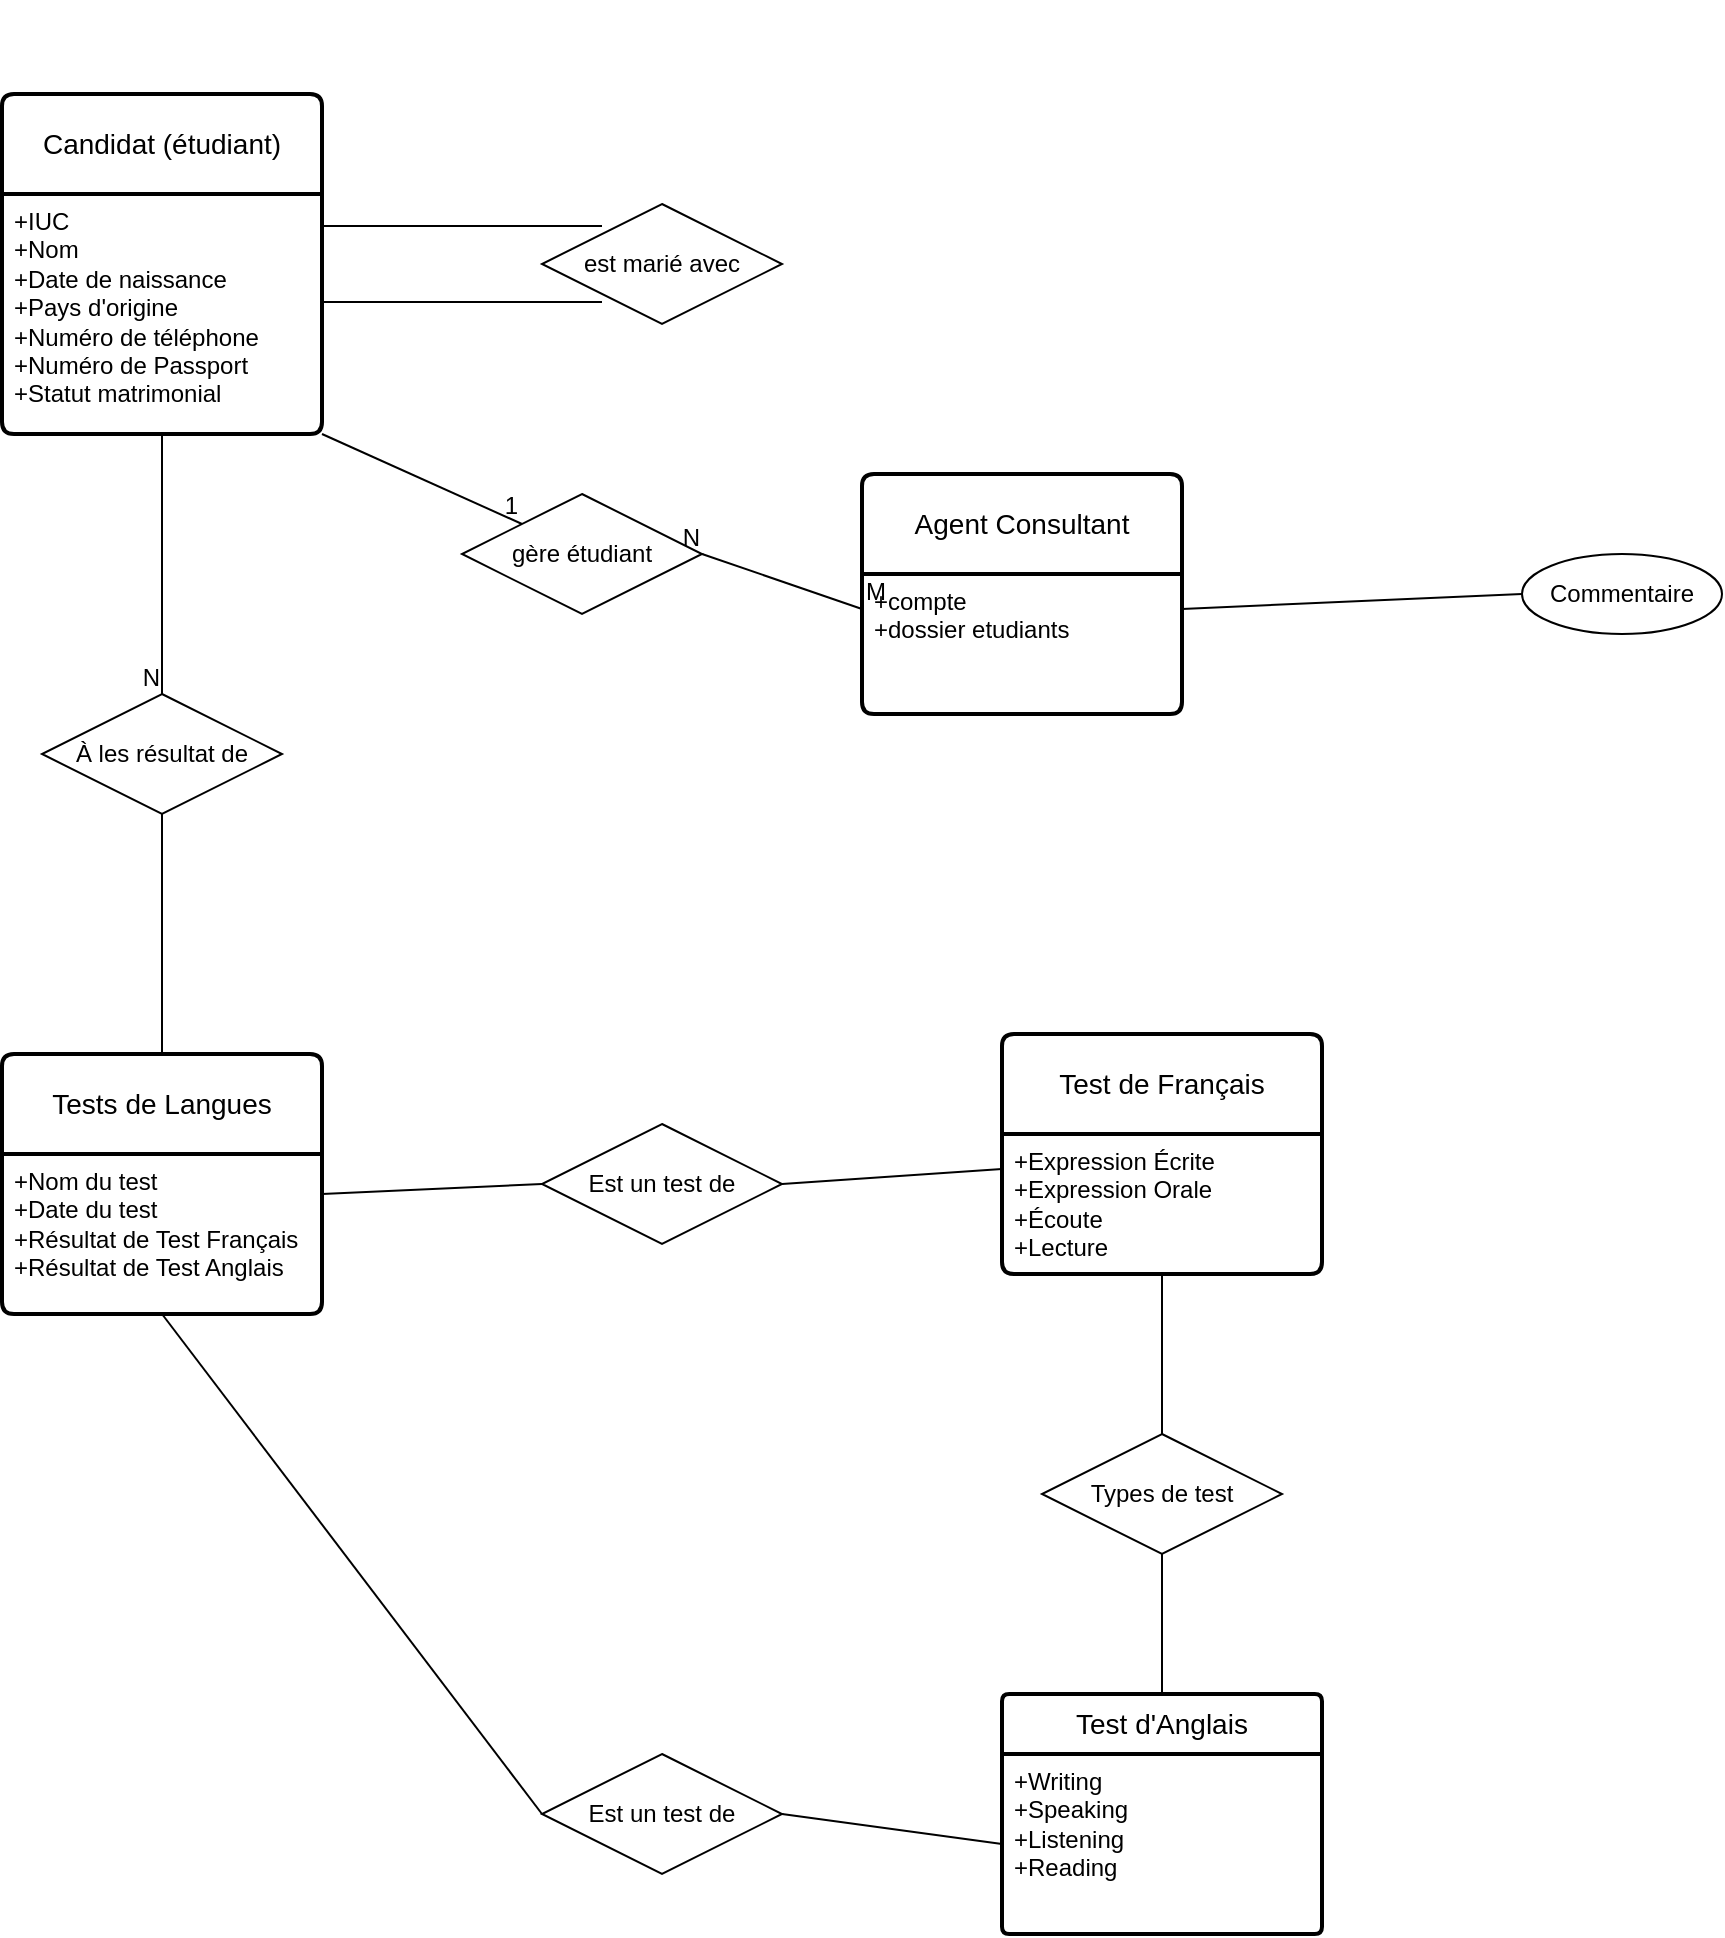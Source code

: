 <mxfile version="23.1.6" type="github" pages="2">
  <diagram id="yODvSvp6m1vTAaSSl_WT" name="modèle entité-association">
    <mxGraphModel dx="1500" dy="941" grid="1" gridSize="10" guides="1" tooltips="1" connect="1" arrows="1" fold="1" page="1" pageScale="1" pageWidth="1400" pageHeight="850" math="0" shadow="0">
      <root>
        <mxCell id="0" />
        <mxCell id="1" parent="0" />
        <mxCell id="ZHoMWd-fafX53ID7b46x-15" value="" style="edgeStyle=orthogonalEdgeStyle;rounded=0;orthogonalLoop=1;jettySize=auto;html=1;strokeColor=none;" edge="1" parent="1" source="ZHoMWd-fafX53ID7b46x-18">
          <mxGeometry relative="1" as="geometry">
            <mxPoint x="230" y="420" as="sourcePoint" />
            <mxPoint x="230" y="340" as="targetPoint" />
          </mxGeometry>
        </mxCell>
        <mxCell id="ZHoMWd-fafX53ID7b46x-2" value="est marié avec" style="shape=rhombus;perimeter=rhombusPerimeter;whiteSpace=wrap;html=1;align=center;" vertex="1" parent="1">
          <mxGeometry x="390" y="435" width="120" height="60" as="geometry" />
        </mxCell>
        <mxCell id="ZHoMWd-fafX53ID7b46x-20" value="" style="edgeStyle=orthogonalEdgeStyle;rounded=0;orthogonalLoop=1;jettySize=auto;html=1;strokeColor=none;" edge="1" parent="1" target="ZHoMWd-fafX53ID7b46x-18">
          <mxGeometry relative="1" as="geometry">
            <mxPoint x="230" y="420" as="sourcePoint" />
            <mxPoint x="230" y="340" as="targetPoint" />
          </mxGeometry>
        </mxCell>
        <mxCell id="ZHoMWd-fafX53ID7b46x-21" value="" style="edgeStyle=orthogonalEdgeStyle;rounded=0;orthogonalLoop=1;jettySize=auto;html=1;shape=link;width=38;entryX=0.25;entryY=0.5;entryDx=0;entryDy=0;entryPerimeter=0;" edge="1" parent="1" source="ZHoMWd-fafX53ID7b46x-18" target="ZHoMWd-fafX53ID7b46x-2">
          <mxGeometry relative="1" as="geometry" />
        </mxCell>
        <mxCell id="ZHoMWd-fafX53ID7b46x-18" value="Candidat (étudiant)" style="swimlane;childLayout=stackLayout;horizontal=1;startSize=50;horizontalStack=0;rounded=1;fontSize=14;fontStyle=0;strokeWidth=2;resizeParent=0;resizeLast=1;shadow=0;dashed=0;align=center;arcSize=4;whiteSpace=wrap;html=1;" vertex="1" parent="1">
          <mxGeometry x="120" y="380" width="160" height="170" as="geometry" />
        </mxCell>
        <mxCell id="ZHoMWd-fafX53ID7b46x-19" value="+IUC&lt;br&gt;+Nom&lt;br&gt;+Date de naissance&lt;br&gt;+Pays d&#39;origine&lt;br&gt;+Numéro de téléphone&lt;br&gt;+Numéro de Passport&lt;br&gt;+Statut matrimonial&lt;br&gt;&lt;div&gt;&lt;br&gt;&lt;/div&gt;" style="align=left;strokeColor=none;fillColor=none;spacingLeft=4;fontSize=12;verticalAlign=top;resizable=0;rotatable=0;part=1;html=1;" vertex="1" parent="ZHoMWd-fafX53ID7b46x-18">
          <mxGeometry y="50" width="160" height="120" as="geometry" />
        </mxCell>
        <mxCell id="ZHoMWd-fafX53ID7b46x-25" value="Tests de Langues" style="swimlane;childLayout=stackLayout;horizontal=1;startSize=50;horizontalStack=0;rounded=1;fontSize=14;fontStyle=0;strokeWidth=2;resizeParent=0;resizeLast=1;shadow=0;dashed=0;align=center;arcSize=4;whiteSpace=wrap;html=1;" vertex="1" parent="1">
          <mxGeometry x="120" y="860" width="160" height="130" as="geometry" />
        </mxCell>
        <mxCell id="ZHoMWd-fafX53ID7b46x-26" value="+Nom du test&lt;br&gt;+Date du test&lt;br&gt;+Résultat de Test Français&lt;br&gt;+Résultat de Test Anglais&lt;div&gt;&lt;br/&gt;&lt;/div&gt;" style="align=left;strokeColor=none;fillColor=none;spacingLeft=4;fontSize=12;verticalAlign=top;resizable=0;rotatable=0;part=1;html=1;" vertex="1" parent="ZHoMWd-fafX53ID7b46x-25">
          <mxGeometry y="50" width="160" height="80" as="geometry" />
        </mxCell>
        <mxCell id="ZHoMWd-fafX53ID7b46x-28" value="Test de Français" style="swimlane;childLayout=stackLayout;horizontal=1;startSize=50;horizontalStack=0;rounded=1;fontSize=14;fontStyle=0;strokeWidth=2;resizeParent=0;resizeLast=1;shadow=0;dashed=0;align=center;arcSize=4;whiteSpace=wrap;html=1;" vertex="1" parent="1">
          <mxGeometry x="620" y="850" width="160" height="120" as="geometry" />
        </mxCell>
        <mxCell id="ZHoMWd-fafX53ID7b46x-29" value="+Expression Écrite&lt;br&gt;+Expression Orale&lt;br&gt;+Écoute&lt;br&gt;+Lecture" style="align=left;strokeColor=none;fillColor=none;spacingLeft=4;fontSize=12;verticalAlign=top;resizable=0;rotatable=0;part=1;html=1;" vertex="1" parent="ZHoMWd-fafX53ID7b46x-28">
          <mxGeometry y="50" width="160" height="70" as="geometry" />
        </mxCell>
        <mxCell id="ZHoMWd-fafX53ID7b46x-30" value="Test d&#39;Anglais" style="swimlane;childLayout=stackLayout;horizontal=1;startSize=30;horizontalStack=0;rounded=1;fontSize=14;fontStyle=0;strokeWidth=2;resizeParent=0;resizeLast=1;shadow=0;dashed=0;align=center;arcSize=4;whiteSpace=wrap;html=1;" vertex="1" parent="1">
          <mxGeometry x="620" y="1180" width="160" height="120" as="geometry" />
        </mxCell>
        <mxCell id="ZHoMWd-fafX53ID7b46x-31" value="+Writing&lt;br&gt;+Speaking&lt;br&gt;+Listening&lt;br&gt;+Reading" style="align=left;strokeColor=none;fillColor=none;spacingLeft=4;fontSize=12;verticalAlign=top;resizable=0;rotatable=0;part=1;html=1;" vertex="1" parent="ZHoMWd-fafX53ID7b46x-30">
          <mxGeometry y="30" width="160" height="90" as="geometry" />
        </mxCell>
        <mxCell id="ZHoMWd-fafX53ID7b46x-33" value="À les résultat de" style="shape=rhombus;perimeter=rhombusPerimeter;whiteSpace=wrap;html=1;align=center;" vertex="1" parent="1">
          <mxGeometry x="140" y="680" width="120" height="60" as="geometry" />
        </mxCell>
        <mxCell id="ZHoMWd-fafX53ID7b46x-35" value="" style="endArrow=none;html=1;rounded=0;entryX=0.5;entryY=1;entryDx=0;entryDy=0;exitX=0.5;exitY=0;exitDx=0;exitDy=0;" edge="1" parent="1" source="ZHoMWd-fafX53ID7b46x-25" target="ZHoMWd-fafX53ID7b46x-33">
          <mxGeometry relative="1" as="geometry">
            <mxPoint x="100" y="800" as="sourcePoint" />
            <mxPoint x="260" y="800" as="targetPoint" />
          </mxGeometry>
        </mxCell>
        <mxCell id="ZHoMWd-fafX53ID7b46x-36" value="" style="endArrow=none;html=1;rounded=0;exitX=0.5;exitY=1;exitDx=0;exitDy=0;entryX=0.5;entryY=0;entryDx=0;entryDy=0;" edge="1" parent="1" source="ZHoMWd-fafX53ID7b46x-19" target="ZHoMWd-fafX53ID7b46x-33">
          <mxGeometry relative="1" as="geometry">
            <mxPoint x="80" y="680" as="sourcePoint" />
            <mxPoint x="200" y="670" as="targetPoint" />
            <Array as="points" />
          </mxGeometry>
        </mxCell>
        <mxCell id="ZHoMWd-fafX53ID7b46x-37" value="N" style="resizable=0;html=1;whiteSpace=wrap;align=right;verticalAlign=bottom;" connectable="0" vertex="1" parent="ZHoMWd-fafX53ID7b46x-36">
          <mxGeometry x="1" relative="1" as="geometry" />
        </mxCell>
        <mxCell id="ZHoMWd-fafX53ID7b46x-41" value="Est un test de" style="shape=rhombus;perimeter=rhombusPerimeter;whiteSpace=wrap;html=1;align=center;" vertex="1" parent="1">
          <mxGeometry x="390" y="895" width="120" height="60" as="geometry" />
        </mxCell>
        <mxCell id="ZHoMWd-fafX53ID7b46x-42" value="Est un test de" style="shape=rhombus;perimeter=rhombusPerimeter;whiteSpace=wrap;html=1;align=center;" vertex="1" parent="1">
          <mxGeometry x="390" y="1210" width="120" height="60" as="geometry" />
        </mxCell>
        <mxCell id="ZHoMWd-fafX53ID7b46x-43" value="Types de test" style="shape=rhombus;perimeter=rhombusPerimeter;whiteSpace=wrap;html=1;align=center;" vertex="1" parent="1">
          <mxGeometry x="640" y="1050" width="120" height="60" as="geometry" />
        </mxCell>
        <mxCell id="ZHoMWd-fafX53ID7b46x-44" value="Agent Consultant" style="swimlane;childLayout=stackLayout;horizontal=1;startSize=50;horizontalStack=0;rounded=1;fontSize=14;fontStyle=0;strokeWidth=2;resizeParent=0;resizeLast=1;shadow=0;dashed=0;align=center;arcSize=4;whiteSpace=wrap;html=1;" vertex="1" parent="1">
          <mxGeometry x="550" y="570" width="160" height="120" as="geometry" />
        </mxCell>
        <mxCell id="ZHoMWd-fafX53ID7b46x-45" value="+compte&lt;br&gt;+dossier etudiants" style="align=left;strokeColor=none;fillColor=none;spacingLeft=4;fontSize=12;verticalAlign=top;resizable=0;rotatable=0;part=1;html=1;" vertex="1" parent="ZHoMWd-fafX53ID7b46x-44">
          <mxGeometry y="50" width="160" height="70" as="geometry" />
        </mxCell>
        <mxCell id="ZHoMWd-fafX53ID7b46x-46" value="gère étudiant" style="shape=rhombus;perimeter=rhombusPerimeter;whiteSpace=wrap;html=1;align=center;" vertex="1" parent="1">
          <mxGeometry x="350" y="580" width="120" height="60" as="geometry" />
        </mxCell>
        <mxCell id="ZHoMWd-fafX53ID7b46x-49" value="Commentaire" style="ellipse;whiteSpace=wrap;html=1;align=center;" vertex="1" parent="1">
          <mxGeometry x="880" y="610" width="100" height="40" as="geometry" />
        </mxCell>
        <mxCell id="ZHoMWd-fafX53ID7b46x-50" value="" style="endArrow=none;html=1;rounded=0;exitX=1;exitY=1;exitDx=0;exitDy=0;entryX=0;entryY=0;entryDx=0;entryDy=0;" edge="1" parent="1" source="ZHoMWd-fafX53ID7b46x-19" target="ZHoMWd-fafX53ID7b46x-46">
          <mxGeometry relative="1" as="geometry">
            <mxPoint x="410" y="750" as="sourcePoint" />
            <mxPoint x="570" y="750" as="targetPoint" />
          </mxGeometry>
        </mxCell>
        <mxCell id="ZHoMWd-fafX53ID7b46x-51" value="1" style="resizable=0;html=1;whiteSpace=wrap;align=right;verticalAlign=bottom;" connectable="0" vertex="1" parent="ZHoMWd-fafX53ID7b46x-50">
          <mxGeometry x="1" relative="1" as="geometry" />
        </mxCell>
        <mxCell id="ZHoMWd-fafX53ID7b46x-52" value="" style="endArrow=none;html=1;rounded=0;exitX=0;exitY=0.25;exitDx=0;exitDy=0;entryX=1;entryY=0.5;entryDx=0;entryDy=0;" edge="1" parent="1" source="ZHoMWd-fafX53ID7b46x-45" target="ZHoMWd-fafX53ID7b46x-46">
          <mxGeometry relative="1" as="geometry">
            <mxPoint x="410" y="750" as="sourcePoint" />
            <mxPoint x="570" y="750" as="targetPoint" />
          </mxGeometry>
        </mxCell>
        <mxCell id="ZHoMWd-fafX53ID7b46x-53" value="M" style="resizable=0;html=1;whiteSpace=wrap;align=left;verticalAlign=bottom;" connectable="0" vertex="1" parent="ZHoMWd-fafX53ID7b46x-52">
          <mxGeometry x="-1" relative="1" as="geometry" />
        </mxCell>
        <mxCell id="ZHoMWd-fafX53ID7b46x-54" value="N" style="resizable=0;html=1;whiteSpace=wrap;align=right;verticalAlign=bottom;" connectable="0" vertex="1" parent="ZHoMWd-fafX53ID7b46x-52">
          <mxGeometry x="1" relative="1" as="geometry" />
        </mxCell>
        <mxCell id="ZHoMWd-fafX53ID7b46x-55" value="" style="endArrow=none;html=1;rounded=0;entryX=0.5;entryY=0;entryDx=0;entryDy=0;exitX=0.5;exitY=1;exitDx=0;exitDy=0;" edge="1" parent="1" source="ZHoMWd-fafX53ID7b46x-29" target="ZHoMWd-fafX53ID7b46x-43">
          <mxGeometry relative="1" as="geometry">
            <mxPoint x="410" y="1040" as="sourcePoint" />
            <mxPoint x="570" y="1040" as="targetPoint" />
          </mxGeometry>
        </mxCell>
        <mxCell id="ZHoMWd-fafX53ID7b46x-56" value="" style="endArrow=none;html=1;rounded=0;entryX=0.5;entryY=1;entryDx=0;entryDy=0;exitX=0.5;exitY=0;exitDx=0;exitDy=0;" edge="1" parent="1" source="ZHoMWd-fafX53ID7b46x-30" target="ZHoMWd-fafX53ID7b46x-43">
          <mxGeometry relative="1" as="geometry">
            <mxPoint x="410" y="1040" as="sourcePoint" />
            <mxPoint x="570" y="1040" as="targetPoint" />
          </mxGeometry>
        </mxCell>
        <mxCell id="ZHoMWd-fafX53ID7b46x-57" value="" style="endArrow=none;html=1;rounded=0;entryX=0;entryY=0.25;entryDx=0;entryDy=0;exitX=1;exitY=0.5;exitDx=0;exitDy=0;" edge="1" parent="1" source="ZHoMWd-fafX53ID7b46x-41" target="ZHoMWd-fafX53ID7b46x-29">
          <mxGeometry relative="1" as="geometry">
            <mxPoint x="410" y="960" as="sourcePoint" />
            <mxPoint x="570" y="960" as="targetPoint" />
          </mxGeometry>
        </mxCell>
        <mxCell id="ZHoMWd-fafX53ID7b46x-58" value="" style="endArrow=none;html=1;rounded=0;exitX=1;exitY=0.25;exitDx=0;exitDy=0;entryX=0;entryY=0.5;entryDx=0;entryDy=0;" edge="1" parent="1" source="ZHoMWd-fafX53ID7b46x-26" target="ZHoMWd-fafX53ID7b46x-41">
          <mxGeometry relative="1" as="geometry">
            <mxPoint x="410" y="960" as="sourcePoint" />
            <mxPoint x="570" y="960" as="targetPoint" />
          </mxGeometry>
        </mxCell>
        <mxCell id="ZHoMWd-fafX53ID7b46x-59" value="" style="endArrow=none;html=1;rounded=0;exitX=0.5;exitY=1;exitDx=0;exitDy=0;entryX=0;entryY=0.5;entryDx=0;entryDy=0;" edge="1" parent="1" source="ZHoMWd-fafX53ID7b46x-26" target="ZHoMWd-fafX53ID7b46x-42">
          <mxGeometry relative="1" as="geometry">
            <mxPoint x="410" y="1140" as="sourcePoint" />
            <mxPoint x="570" y="1140" as="targetPoint" />
          </mxGeometry>
        </mxCell>
        <mxCell id="ZHoMWd-fafX53ID7b46x-60" value="" style="endArrow=none;html=1;rounded=0;entryX=0;entryY=0.5;entryDx=0;entryDy=0;exitX=1;exitY=0.5;exitDx=0;exitDy=0;" edge="1" parent="1" source="ZHoMWd-fafX53ID7b46x-42" target="ZHoMWd-fafX53ID7b46x-31">
          <mxGeometry relative="1" as="geometry">
            <mxPoint x="410" y="1140" as="sourcePoint" />
            <mxPoint x="570" y="1140" as="targetPoint" />
          </mxGeometry>
        </mxCell>
        <mxCell id="ZHoMWd-fafX53ID7b46x-61" value="" style="endArrow=none;html=1;rounded=0;exitX=1;exitY=0.25;exitDx=0;exitDy=0;entryX=0;entryY=0.5;entryDx=0;entryDy=0;" edge="1" parent="1" source="ZHoMWd-fafX53ID7b46x-45" target="ZHoMWd-fafX53ID7b46x-49">
          <mxGeometry relative="1" as="geometry">
            <mxPoint x="960" y="830" as="sourcePoint" />
            <mxPoint x="1120" y="830" as="targetPoint" />
          </mxGeometry>
        </mxCell>
      </root>
    </mxGraphModel>
  </diagram>
  <diagram id="R2lEEEUBdFMjLlhIrx00" name="modèle relationelle">
    <mxGraphModel dx="1500" dy="941" grid="1" gridSize="10" guides="1" tooltips="1" connect="1" arrows="1" fold="1" page="1" pageScale="1" pageWidth="1400" pageHeight="850" math="0" shadow="0" extFonts="Permanent Marker^https://fonts.googleapis.com/css?family=Permanent+Marker">
      <root>
        <mxCell id="0" />
        <mxCell id="1" parent="0" />
        <mxCell id="Ss3iW_iiBMeI-qM0EZ7b-17" style="edgeStyle=orthogonalEdgeStyle;rounded=0;orthogonalLoop=1;jettySize=auto;html=1;entryX=0.5;entryY=0;entryDx=0;entryDy=0;" edge="1" parent="1" source="C-vyLk0tnHw3VtMMgP7b-23" target="F_DILMGeqDOJ_9MCPpIs-1">
          <mxGeometry relative="1" as="geometry" />
        </mxCell>
        <mxCell id="C-vyLk0tnHw3VtMMgP7b-23" value="candidat (étudiant)" style="shape=table;startSize=30;container=1;collapsible=1;childLayout=tableLayout;fixedRows=1;rowLines=0;fontStyle=1;align=center;resizeLast=1;" parent="1" vertex="1">
          <mxGeometry x="40" y="40" width="250" height="340" as="geometry" />
        </mxCell>
        <mxCell id="C-vyLk0tnHw3VtMMgP7b-24" value="" style="shape=partialRectangle;collapsible=0;dropTarget=0;pointerEvents=0;fillColor=none;points=[[0,0.5],[1,0.5]];portConstraint=eastwest;top=0;left=0;right=0;bottom=1;" parent="C-vyLk0tnHw3VtMMgP7b-23" vertex="1">
          <mxGeometry y="30" width="250" height="40" as="geometry" />
        </mxCell>
        <mxCell id="C-vyLk0tnHw3VtMMgP7b-25" value="PK" style="shape=partialRectangle;overflow=hidden;connectable=0;fillColor=none;top=0;left=0;bottom=0;right=0;fontStyle=1;" parent="C-vyLk0tnHw3VtMMgP7b-24" vertex="1">
          <mxGeometry width="30" height="40" as="geometry">
            <mxRectangle width="30" height="40" as="alternateBounds" />
          </mxGeometry>
        </mxCell>
        <mxCell id="C-vyLk0tnHw3VtMMgP7b-26" value="IUC" style="shape=partialRectangle;overflow=hidden;connectable=0;fillColor=none;top=0;left=0;bottom=0;right=0;align=left;spacingLeft=6;fontStyle=5;" parent="C-vyLk0tnHw3VtMMgP7b-24" vertex="1">
          <mxGeometry x="30" width="220" height="40" as="geometry">
            <mxRectangle width="220" height="40" as="alternateBounds" />
          </mxGeometry>
        </mxCell>
        <mxCell id="C-vyLk0tnHw3VtMMgP7b-27" value="" style="shape=partialRectangle;collapsible=0;dropTarget=0;pointerEvents=0;fillColor=none;points=[[0,0.5],[1,0.5]];portConstraint=eastwest;top=0;left=0;right=0;bottom=0;" parent="C-vyLk0tnHw3VtMMgP7b-23" vertex="1">
          <mxGeometry y="70" width="250" height="40" as="geometry" />
        </mxCell>
        <mxCell id="C-vyLk0tnHw3VtMMgP7b-28" value="" style="shape=partialRectangle;overflow=hidden;connectable=0;fillColor=none;top=0;left=0;bottom=0;right=0;" parent="C-vyLk0tnHw3VtMMgP7b-27" vertex="1">
          <mxGeometry width="30" height="40" as="geometry">
            <mxRectangle width="30" height="40" as="alternateBounds" />
          </mxGeometry>
        </mxCell>
        <mxCell id="C-vyLk0tnHw3VtMMgP7b-29" value="nom" style="shape=partialRectangle;overflow=hidden;connectable=0;fillColor=none;top=0;left=0;bottom=0;right=0;align=left;spacingLeft=6;fontStyle=1;perimeterSpacing=4;strokeWidth=6;strokeColor=#ff0000;" parent="C-vyLk0tnHw3VtMMgP7b-27" vertex="1">
          <mxGeometry x="30" width="220" height="40" as="geometry">
            <mxRectangle width="220" height="40" as="alternateBounds" />
          </mxGeometry>
        </mxCell>
        <mxCell id="UyRYlaB05zBaXWOv30ZZ-9" value="" style="shape=partialRectangle;collapsible=0;dropTarget=0;pointerEvents=0;fillColor=none;points=[[0,0.5],[1,0.5]];portConstraint=eastwest;top=0;left=0;right=0;bottom=0;" vertex="1" parent="C-vyLk0tnHw3VtMMgP7b-23">
          <mxGeometry y="110" width="250" height="40" as="geometry" />
        </mxCell>
        <mxCell id="UyRYlaB05zBaXWOv30ZZ-10" value="" style="shape=partialRectangle;overflow=hidden;connectable=0;fillColor=none;top=0;left=0;bottom=0;right=0;" vertex="1" parent="UyRYlaB05zBaXWOv30ZZ-9">
          <mxGeometry width="30" height="40" as="geometry">
            <mxRectangle width="30" height="40" as="alternateBounds" />
          </mxGeometry>
        </mxCell>
        <mxCell id="UyRYlaB05zBaXWOv30ZZ-11" value="prenom" style="shape=partialRectangle;overflow=hidden;connectable=0;fillColor=none;top=0;left=0;bottom=0;right=0;align=left;spacingLeft=6;fontStyle=1" vertex="1" parent="UyRYlaB05zBaXWOv30ZZ-9">
          <mxGeometry x="30" width="220" height="40" as="geometry">
            <mxRectangle width="220" height="40" as="alternateBounds" />
          </mxGeometry>
        </mxCell>
        <mxCell id="UyRYlaB05zBaXWOv30ZZ-12" value="" style="shape=partialRectangle;collapsible=0;dropTarget=0;pointerEvents=0;fillColor=none;points=[[0,0.5],[1,0.5]];portConstraint=eastwest;top=0;left=0;right=0;bottom=0;" vertex="1" parent="C-vyLk0tnHw3VtMMgP7b-23">
          <mxGeometry y="150" width="250" height="40" as="geometry" />
        </mxCell>
        <mxCell id="UyRYlaB05zBaXWOv30ZZ-13" value="" style="shape=partialRectangle;overflow=hidden;connectable=0;fillColor=none;top=0;left=0;bottom=0;right=0;" vertex="1" parent="UyRYlaB05zBaXWOv30ZZ-12">
          <mxGeometry width="30" height="40" as="geometry">
            <mxRectangle width="30" height="40" as="alternateBounds" />
          </mxGeometry>
        </mxCell>
        <mxCell id="UyRYlaB05zBaXWOv30ZZ-14" value="date_de_naissance" style="shape=partialRectangle;overflow=hidden;connectable=0;fillColor=none;top=0;left=0;bottom=0;right=0;align=left;spacingLeft=6;fontStyle=1" vertex="1" parent="UyRYlaB05zBaXWOv30ZZ-12">
          <mxGeometry x="30" width="220" height="40" as="geometry">
            <mxRectangle width="220" height="40" as="alternateBounds" />
          </mxGeometry>
        </mxCell>
        <mxCell id="UyRYlaB05zBaXWOv30ZZ-15" value="" style="shape=partialRectangle;collapsible=0;dropTarget=0;pointerEvents=0;fillColor=none;points=[[0,0.5],[1,0.5]];portConstraint=eastwest;top=0;left=0;right=0;bottom=0;" vertex="1" parent="C-vyLk0tnHw3VtMMgP7b-23">
          <mxGeometry y="190" width="250" height="40" as="geometry" />
        </mxCell>
        <mxCell id="UyRYlaB05zBaXWOv30ZZ-16" value="" style="shape=partialRectangle;overflow=hidden;connectable=0;fillColor=none;top=0;left=0;bottom=0;right=0;" vertex="1" parent="UyRYlaB05zBaXWOv30ZZ-15">
          <mxGeometry width="30" height="40" as="geometry">
            <mxRectangle width="30" height="40" as="alternateBounds" />
          </mxGeometry>
        </mxCell>
        <mxCell id="UyRYlaB05zBaXWOv30ZZ-17" value="pays_origine" style="shape=partialRectangle;overflow=hidden;connectable=0;fillColor=none;top=0;left=0;bottom=0;right=0;align=left;spacingLeft=6;fontStyle=1" vertex="1" parent="UyRYlaB05zBaXWOv30ZZ-15">
          <mxGeometry x="30" width="220" height="40" as="geometry">
            <mxRectangle width="220" height="40" as="alternateBounds" />
          </mxGeometry>
        </mxCell>
        <mxCell id="UyRYlaB05zBaXWOv30ZZ-18" value="" style="shape=partialRectangle;collapsible=0;dropTarget=0;pointerEvents=0;fillColor=none;points=[[0,0.5],[1,0.5]];portConstraint=eastwest;top=0;left=0;right=0;bottom=0;" vertex="1" parent="C-vyLk0tnHw3VtMMgP7b-23">
          <mxGeometry y="230" width="250" height="50" as="geometry" />
        </mxCell>
        <mxCell id="UyRYlaB05zBaXWOv30ZZ-19" value="" style="shape=partialRectangle;overflow=hidden;connectable=0;fillColor=none;top=0;left=0;bottom=0;right=0;" vertex="1" parent="UyRYlaB05zBaXWOv30ZZ-18">
          <mxGeometry width="30" height="50" as="geometry">
            <mxRectangle width="30" height="50" as="alternateBounds" />
          </mxGeometry>
        </mxCell>
        <mxCell id="UyRYlaB05zBaXWOv30ZZ-20" value="num_telephone" style="shape=partialRectangle;overflow=hidden;connectable=0;fillColor=none;top=0;left=0;bottom=0;right=0;align=left;spacingLeft=6;fontStyle=1" vertex="1" parent="UyRYlaB05zBaXWOv30ZZ-18">
          <mxGeometry x="30" width="220" height="50" as="geometry">
            <mxRectangle width="220" height="50" as="alternateBounds" />
          </mxGeometry>
        </mxCell>
        <mxCell id="UyRYlaB05zBaXWOv30ZZ-21" value="" style="shape=partialRectangle;collapsible=0;dropTarget=0;pointerEvents=0;fillColor=none;points=[[0,0.5],[1,0.5]];portConstraint=eastwest;top=0;left=0;right=0;bottom=0;" vertex="1" parent="C-vyLk0tnHw3VtMMgP7b-23">
          <mxGeometry y="280" width="250" height="20" as="geometry" />
        </mxCell>
        <mxCell id="UyRYlaB05zBaXWOv30ZZ-22" value="" style="shape=partialRectangle;overflow=hidden;connectable=0;fillColor=none;top=0;left=0;bottom=0;right=0;" vertex="1" parent="UyRYlaB05zBaXWOv30ZZ-21">
          <mxGeometry width="30" height="20" as="geometry">
            <mxRectangle width="30" height="20" as="alternateBounds" />
          </mxGeometry>
        </mxCell>
        <mxCell id="UyRYlaB05zBaXWOv30ZZ-23" value="num_passport" style="shape=partialRectangle;overflow=hidden;connectable=0;fillColor=none;top=0;left=0;bottom=0;right=0;align=left;spacingLeft=6;fontStyle=1" vertex="1" parent="UyRYlaB05zBaXWOv30ZZ-21">
          <mxGeometry x="30" width="220" height="20" as="geometry">
            <mxRectangle width="220" height="20" as="alternateBounds" />
          </mxGeometry>
        </mxCell>
        <mxCell id="UyRYlaB05zBaXWOv30ZZ-24" value="" style="shape=partialRectangle;collapsible=0;dropTarget=0;pointerEvents=0;fillColor=none;points=[[0,0.5],[1,0.5]];portConstraint=eastwest;top=0;left=0;right=0;bottom=0;" vertex="1" parent="C-vyLk0tnHw3VtMMgP7b-23">
          <mxGeometry y="300" width="250" height="40" as="geometry" />
        </mxCell>
        <mxCell id="UyRYlaB05zBaXWOv30ZZ-25" value="FK" style="shape=partialRectangle;overflow=hidden;connectable=0;fillColor=none;top=0;left=0;bottom=0;right=0;" vertex="1" parent="UyRYlaB05zBaXWOv30ZZ-24">
          <mxGeometry width="30" height="40" as="geometry">
            <mxRectangle width="30" height="40" as="alternateBounds" />
          </mxGeometry>
        </mxCell>
        <mxCell id="UyRYlaB05zBaXWOv30ZZ-26" value="stat_matriomoniale" style="shape=partialRectangle;overflow=hidden;connectable=0;fillColor=none;top=0;left=0;bottom=0;right=0;align=left;spacingLeft=6;" vertex="1" parent="UyRYlaB05zBaXWOv30ZZ-24">
          <mxGeometry x="30" width="220" height="40" as="geometry">
            <mxRectangle width="220" height="40" as="alternateBounds" />
          </mxGeometry>
        </mxCell>
        <mxCell id="UyRYlaB05zBaXWOv30ZZ-27" value="Conjoint" style="shape=table;startSize=30;container=1;collapsible=1;childLayout=tableLayout;fixedRows=1;rowLines=0;fontStyle=1;align=center;resizeLast=1;html=1;" vertex="1" parent="1">
          <mxGeometry x="400" y="40" width="180" height="290" as="geometry">
            <mxRectangle x="400" y="40" width="90" height="30" as="alternateBounds" />
          </mxGeometry>
        </mxCell>
        <mxCell id="UyRYlaB05zBaXWOv30ZZ-28" value="" style="shape=tableRow;horizontal=0;startSize=0;swimlaneHead=0;swimlaneBody=0;fillColor=none;collapsible=0;dropTarget=0;points=[[0,0.5],[1,0.5]];portConstraint=eastwest;top=0;left=0;right=0;bottom=1;" vertex="1" parent="UyRYlaB05zBaXWOv30ZZ-27">
          <mxGeometry y="30" width="180" height="30" as="geometry" />
        </mxCell>
        <mxCell id="UyRYlaB05zBaXWOv30ZZ-29" value="PK" style="shape=partialRectangle;connectable=0;fillColor=none;top=0;left=0;bottom=0;right=0;fontStyle=1;overflow=hidden;whiteSpace=wrap;html=1;" vertex="1" parent="UyRYlaB05zBaXWOv30ZZ-28">
          <mxGeometry width="30" height="30" as="geometry">
            <mxRectangle width="30" height="30" as="alternateBounds" />
          </mxGeometry>
        </mxCell>
        <mxCell id="UyRYlaB05zBaXWOv30ZZ-30" value="stat_matrimonial" style="shape=partialRectangle;connectable=0;fillColor=none;top=0;left=0;bottom=0;right=0;align=left;spacingLeft=6;fontStyle=5;overflow=hidden;whiteSpace=wrap;html=1;" vertex="1" parent="UyRYlaB05zBaXWOv30ZZ-28">
          <mxGeometry x="30" width="150" height="30" as="geometry">
            <mxRectangle width="150" height="30" as="alternateBounds" />
          </mxGeometry>
        </mxCell>
        <mxCell id="UyRYlaB05zBaXWOv30ZZ-31" value="" style="shape=tableRow;horizontal=0;startSize=0;swimlaneHead=0;swimlaneBody=0;fillColor=none;collapsible=0;dropTarget=0;points=[[0,0.5],[1,0.5]];portConstraint=eastwest;top=0;left=0;right=0;bottom=0;" vertex="1" parent="UyRYlaB05zBaXWOv30ZZ-27">
          <mxGeometry y="60" width="180" height="40" as="geometry" />
        </mxCell>
        <mxCell id="UyRYlaB05zBaXWOv30ZZ-32" value="" style="shape=partialRectangle;connectable=0;fillColor=none;top=0;left=0;bottom=0;right=0;editable=1;overflow=hidden;whiteSpace=wrap;html=1;" vertex="1" parent="UyRYlaB05zBaXWOv30ZZ-31">
          <mxGeometry width="30" height="40" as="geometry">
            <mxRectangle width="30" height="40" as="alternateBounds" />
          </mxGeometry>
        </mxCell>
        <mxCell id="UyRYlaB05zBaXWOv30ZZ-33" value="nom" style="shape=partialRectangle;connectable=0;fillColor=none;top=0;left=0;bottom=0;right=0;align=left;spacingLeft=6;overflow=hidden;whiteSpace=wrap;html=1;fontStyle=1" vertex="1" parent="UyRYlaB05zBaXWOv30ZZ-31">
          <mxGeometry x="30" width="150" height="40" as="geometry">
            <mxRectangle width="150" height="40" as="alternateBounds" />
          </mxGeometry>
        </mxCell>
        <mxCell id="UyRYlaB05zBaXWOv30ZZ-34" value="" style="shape=tableRow;horizontal=0;startSize=0;swimlaneHead=0;swimlaneBody=0;fillColor=none;collapsible=0;dropTarget=0;points=[[0,0.5],[1,0.5]];portConstraint=eastwest;top=0;left=0;right=0;bottom=0;" vertex="1" parent="UyRYlaB05zBaXWOv30ZZ-27">
          <mxGeometry y="100" width="180" height="40" as="geometry" />
        </mxCell>
        <mxCell id="UyRYlaB05zBaXWOv30ZZ-35" value="" style="shape=partialRectangle;connectable=0;fillColor=none;top=0;left=0;bottom=0;right=0;editable=1;overflow=hidden;whiteSpace=wrap;html=1;" vertex="1" parent="UyRYlaB05zBaXWOv30ZZ-34">
          <mxGeometry width="30" height="40" as="geometry">
            <mxRectangle width="30" height="40" as="alternateBounds" />
          </mxGeometry>
        </mxCell>
        <mxCell id="UyRYlaB05zBaXWOv30ZZ-36" value="prenom" style="shape=partialRectangle;connectable=0;fillColor=none;top=0;left=0;bottom=0;right=0;align=left;spacingLeft=6;overflow=hidden;whiteSpace=wrap;html=1;fontStyle=1" vertex="1" parent="UyRYlaB05zBaXWOv30ZZ-34">
          <mxGeometry x="30" width="150" height="40" as="geometry">
            <mxRectangle width="150" height="40" as="alternateBounds" />
          </mxGeometry>
        </mxCell>
        <mxCell id="UyRYlaB05zBaXWOv30ZZ-37" value="" style="shape=tableRow;horizontal=0;startSize=0;swimlaneHead=0;swimlaneBody=0;fillColor=none;collapsible=0;dropTarget=0;points=[[0,0.5],[1,0.5]];portConstraint=eastwest;top=0;left=0;right=0;bottom=0;" vertex="1" parent="UyRYlaB05zBaXWOv30ZZ-27">
          <mxGeometry y="140" width="180" height="30" as="geometry" />
        </mxCell>
        <mxCell id="UyRYlaB05zBaXWOv30ZZ-38" value="" style="shape=partialRectangle;connectable=0;fillColor=none;top=0;left=0;bottom=0;right=0;editable=1;overflow=hidden;whiteSpace=wrap;html=1;" vertex="1" parent="UyRYlaB05zBaXWOv30ZZ-37">
          <mxGeometry width="30" height="30" as="geometry">
            <mxRectangle width="30" height="30" as="alternateBounds" />
          </mxGeometry>
        </mxCell>
        <mxCell id="UyRYlaB05zBaXWOv30ZZ-39" value="date_de_naissance" style="shape=partialRectangle;connectable=0;fillColor=none;top=0;left=0;bottom=0;right=0;align=left;spacingLeft=6;overflow=hidden;whiteSpace=wrap;html=1;fontStyle=1" vertex="1" parent="UyRYlaB05zBaXWOv30ZZ-37">
          <mxGeometry x="30" width="150" height="30" as="geometry">
            <mxRectangle width="150" height="30" as="alternateBounds" />
          </mxGeometry>
        </mxCell>
        <mxCell id="PcKnpWbnPAUM2f5V_y9a-1" value="Test de français" style="shape=table;startSize=30;container=1;collapsible=1;childLayout=tableLayout;fixedRows=1;rowLines=0;fontStyle=1;align=center;resizeLast=1;html=1;" vertex="1" parent="1">
          <mxGeometry x="770" y="380" width="180" height="210" as="geometry" />
        </mxCell>
        <mxCell id="PcKnpWbnPAUM2f5V_y9a-2" value="" style="shape=tableRow;horizontal=0;startSize=0;swimlaneHead=0;swimlaneBody=0;fillColor=none;collapsible=0;dropTarget=0;points=[[0,0.5],[1,0.5]];portConstraint=eastwest;top=0;left=0;right=0;bottom=1;" vertex="1" parent="PcKnpWbnPAUM2f5V_y9a-1">
          <mxGeometry y="30" width="180" height="30" as="geometry" />
        </mxCell>
        <mxCell id="PcKnpWbnPAUM2f5V_y9a-3" value="FK" style="shape=partialRectangle;connectable=0;fillColor=none;top=0;left=0;bottom=0;right=0;fontStyle=1;overflow=hidden;whiteSpace=wrap;html=1;" vertex="1" parent="PcKnpWbnPAUM2f5V_y9a-2">
          <mxGeometry width="30" height="30" as="geometry">
            <mxRectangle width="30" height="30" as="alternateBounds" />
          </mxGeometry>
        </mxCell>
        <mxCell id="PcKnpWbnPAUM2f5V_y9a-4" value="Nom_test" style="shape=partialRectangle;connectable=0;fillColor=none;top=0;left=0;bottom=0;right=0;align=left;spacingLeft=6;fontStyle=5;overflow=hidden;whiteSpace=wrap;html=1;" vertex="1" parent="PcKnpWbnPAUM2f5V_y9a-2">
          <mxGeometry x="30" width="150" height="30" as="geometry">
            <mxRectangle width="150" height="30" as="alternateBounds" />
          </mxGeometry>
        </mxCell>
        <mxCell id="PcKnpWbnPAUM2f5V_y9a-5" value="" style="shape=tableRow;horizontal=0;startSize=0;swimlaneHead=0;swimlaneBody=0;fillColor=none;collapsible=0;dropTarget=0;points=[[0,0.5],[1,0.5]];portConstraint=eastwest;top=0;left=0;right=0;bottom=0;" vertex="1" parent="PcKnpWbnPAUM2f5V_y9a-1">
          <mxGeometry y="60" width="180" height="30" as="geometry" />
        </mxCell>
        <mxCell id="PcKnpWbnPAUM2f5V_y9a-6" value="" style="shape=partialRectangle;connectable=0;fillColor=none;top=0;left=0;bottom=0;right=0;editable=1;overflow=hidden;whiteSpace=wrap;html=1;" vertex="1" parent="PcKnpWbnPAUM2f5V_y9a-5">
          <mxGeometry width="30" height="30" as="geometry">
            <mxRectangle width="30" height="30" as="alternateBounds" />
          </mxGeometry>
        </mxCell>
        <mxCell id="PcKnpWbnPAUM2f5V_y9a-7" value="Expression_Ecrite" style="shape=partialRectangle;connectable=0;fillColor=none;top=0;left=0;bottom=0;right=0;align=left;spacingLeft=6;overflow=hidden;whiteSpace=wrap;html=1;fontStyle=1" vertex="1" parent="PcKnpWbnPAUM2f5V_y9a-5">
          <mxGeometry x="30" width="150" height="30" as="geometry">
            <mxRectangle width="150" height="30" as="alternateBounds" />
          </mxGeometry>
        </mxCell>
        <mxCell id="PcKnpWbnPAUM2f5V_y9a-8" value="" style="shape=tableRow;horizontal=0;startSize=0;swimlaneHead=0;swimlaneBody=0;fillColor=none;collapsible=0;dropTarget=0;points=[[0,0.5],[1,0.5]];portConstraint=eastwest;top=0;left=0;right=0;bottom=0;" vertex="1" parent="PcKnpWbnPAUM2f5V_y9a-1">
          <mxGeometry y="90" width="180" height="40" as="geometry" />
        </mxCell>
        <mxCell id="PcKnpWbnPAUM2f5V_y9a-9" value="" style="shape=partialRectangle;connectable=0;fillColor=none;top=0;left=0;bottom=0;right=0;editable=1;overflow=hidden;whiteSpace=wrap;html=1;" vertex="1" parent="PcKnpWbnPAUM2f5V_y9a-8">
          <mxGeometry width="30" height="40" as="geometry">
            <mxRectangle width="30" height="40" as="alternateBounds" />
          </mxGeometry>
        </mxCell>
        <mxCell id="PcKnpWbnPAUM2f5V_y9a-10" value="Expression_Orale" style="shape=partialRectangle;connectable=0;fillColor=none;top=0;left=0;bottom=0;right=0;align=left;spacingLeft=6;overflow=hidden;whiteSpace=wrap;html=1;fontStyle=1" vertex="1" parent="PcKnpWbnPAUM2f5V_y9a-8">
          <mxGeometry x="30" width="150" height="40" as="geometry">
            <mxRectangle width="150" height="40" as="alternateBounds" />
          </mxGeometry>
        </mxCell>
        <mxCell id="PcKnpWbnPAUM2f5V_y9a-11" value="" style="shape=tableRow;horizontal=0;startSize=0;swimlaneHead=0;swimlaneBody=0;fillColor=none;collapsible=0;dropTarget=0;points=[[0,0.5],[1,0.5]];portConstraint=eastwest;top=0;left=0;right=0;bottom=0;fontStyle=1" vertex="1" parent="PcKnpWbnPAUM2f5V_y9a-1">
          <mxGeometry y="130" width="180" height="20" as="geometry" />
        </mxCell>
        <mxCell id="PcKnpWbnPAUM2f5V_y9a-12" value="" style="shape=partialRectangle;connectable=0;fillColor=none;top=0;left=0;bottom=0;right=0;editable=1;overflow=hidden;whiteSpace=wrap;html=1;" vertex="1" parent="PcKnpWbnPAUM2f5V_y9a-11">
          <mxGeometry width="30" height="20" as="geometry">
            <mxRectangle width="30" height="20" as="alternateBounds" />
          </mxGeometry>
        </mxCell>
        <mxCell id="PcKnpWbnPAUM2f5V_y9a-13" value="Ecoute" style="shape=partialRectangle;connectable=0;fillColor=none;top=0;left=0;bottom=0;right=0;align=left;spacingLeft=6;overflow=hidden;whiteSpace=wrap;html=1;fontStyle=1" vertex="1" parent="PcKnpWbnPAUM2f5V_y9a-11">
          <mxGeometry x="30" width="150" height="20" as="geometry">
            <mxRectangle width="150" height="20" as="alternateBounds" />
          </mxGeometry>
        </mxCell>
        <mxCell id="F_DILMGeqDOJ_9MCPpIs-1" value="Agent Consultant" style="shape=table;startSize=30;container=1;collapsible=1;childLayout=tableLayout;fixedRows=1;rowLines=0;fontStyle=1;align=center;resizeLast=1;html=1;" vertex="1" parent="1">
          <mxGeometry x="40" y="560" width="250" height="130.0" as="geometry" />
        </mxCell>
        <mxCell id="F_DILMGeqDOJ_9MCPpIs-2" value="" style="shape=tableRow;horizontal=0;startSize=0;swimlaneHead=0;swimlaneBody=0;fillColor=none;collapsible=0;dropTarget=0;points=[[0,0.5],[1,0.5]];portConstraint=eastwest;top=0;left=0;right=0;bottom=1;" vertex="1" parent="F_DILMGeqDOJ_9MCPpIs-1">
          <mxGeometry y="30" width="250" height="30" as="geometry" />
        </mxCell>
        <mxCell id="F_DILMGeqDOJ_9MCPpIs-3" value="PK" style="shape=partialRectangle;connectable=0;fillColor=none;top=0;left=0;bottom=0;right=0;fontStyle=1;overflow=hidden;whiteSpace=wrap;html=1;" vertex="1" parent="F_DILMGeqDOJ_9MCPpIs-2">
          <mxGeometry width="30" height="30" as="geometry">
            <mxRectangle width="30" height="30" as="alternateBounds" />
          </mxGeometry>
        </mxCell>
        <mxCell id="F_DILMGeqDOJ_9MCPpIs-4" value="Compte" style="shape=partialRectangle;connectable=0;fillColor=none;top=0;left=0;bottom=0;right=0;align=left;spacingLeft=6;fontStyle=5;overflow=hidden;whiteSpace=wrap;html=1;" vertex="1" parent="F_DILMGeqDOJ_9MCPpIs-2">
          <mxGeometry x="30" width="220" height="30" as="geometry">
            <mxRectangle width="220" height="30" as="alternateBounds" />
          </mxGeometry>
        </mxCell>
        <mxCell id="F_DILMGeqDOJ_9MCPpIs-5" value="" style="shape=tableRow;horizontal=0;startSize=0;swimlaneHead=0;swimlaneBody=0;fillColor=none;collapsible=0;dropTarget=0;points=[[0,0.5],[1,0.5]];portConstraint=eastwest;top=0;left=0;right=0;bottom=0;" vertex="1" parent="F_DILMGeqDOJ_9MCPpIs-1">
          <mxGeometry y="60" width="250" height="20" as="geometry" />
        </mxCell>
        <mxCell id="F_DILMGeqDOJ_9MCPpIs-6" value="FK" style="shape=partialRectangle;connectable=0;fillColor=none;top=0;left=0;bottom=0;right=0;editable=1;overflow=hidden;whiteSpace=wrap;html=1;fontStyle=1" vertex="1" parent="F_DILMGeqDOJ_9MCPpIs-5">
          <mxGeometry width="30" height="20" as="geometry">
            <mxRectangle width="30" height="20" as="alternateBounds" />
          </mxGeometry>
        </mxCell>
        <mxCell id="F_DILMGeqDOJ_9MCPpIs-7" value="IUC" style="shape=partialRectangle;connectable=0;fillColor=none;top=0;left=0;bottom=0;right=0;align=left;spacingLeft=6;overflow=hidden;whiteSpace=wrap;html=1;fontStyle=1" vertex="1" parent="F_DILMGeqDOJ_9MCPpIs-5">
          <mxGeometry x="30" width="220" height="20" as="geometry">
            <mxRectangle width="220" height="20" as="alternateBounds" />
          </mxGeometry>
        </mxCell>
        <mxCell id="F_DILMGeqDOJ_9MCPpIs-8" value="" style="shape=tableRow;horizontal=0;startSize=0;swimlaneHead=0;swimlaneBody=0;fillColor=none;collapsible=0;dropTarget=0;points=[[0,0.5],[1,0.5]];portConstraint=eastwest;top=0;left=0;right=0;bottom=0;" vertex="1" parent="F_DILMGeqDOJ_9MCPpIs-1">
          <mxGeometry y="80" width="250" height="30" as="geometry" />
        </mxCell>
        <mxCell id="F_DILMGeqDOJ_9MCPpIs-9" value="" style="shape=partialRectangle;connectable=0;fillColor=none;top=0;left=0;bottom=0;right=0;editable=1;overflow=hidden;whiteSpace=wrap;html=1;" vertex="1" parent="F_DILMGeqDOJ_9MCPpIs-8">
          <mxGeometry width="30" height="30" as="geometry">
            <mxRectangle width="30" height="30" as="alternateBounds" />
          </mxGeometry>
        </mxCell>
        <mxCell id="F_DILMGeqDOJ_9MCPpIs-10" value="&#xa;Dossier_Etud&#xa;&#xa;" style="shape=partialRectangle;connectable=0;fillColor=none;top=0;left=0;bottom=0;right=0;align=left;spacingLeft=6;overflow=hidden;whiteSpace=wrap;html=1;fontStyle=1" vertex="1" parent="F_DILMGeqDOJ_9MCPpIs-8">
          <mxGeometry x="30" width="220" height="30" as="geometry">
            <mxRectangle width="220" height="30" as="alternateBounds" />
          </mxGeometry>
        </mxCell>
        <mxCell id="F_DILMGeqDOJ_9MCPpIs-11" value="" style="shape=tableRow;horizontal=0;startSize=0;swimlaneHead=0;swimlaneBody=0;fillColor=none;collapsible=0;dropTarget=0;points=[[0,0.5],[1,0.5]];portConstraint=eastwest;top=0;left=0;right=0;bottom=0;" vertex="1" parent="F_DILMGeqDOJ_9MCPpIs-1">
          <mxGeometry y="110" width="250" height="20" as="geometry" />
        </mxCell>
        <mxCell id="F_DILMGeqDOJ_9MCPpIs-12" value="" style="shape=partialRectangle;connectable=0;fillColor=none;top=0;left=0;bottom=0;right=0;editable=1;overflow=hidden;whiteSpace=wrap;html=1;" vertex="1" parent="F_DILMGeqDOJ_9MCPpIs-11">
          <mxGeometry width="30" height="20" as="geometry">
            <mxRectangle width="30" height="20" as="alternateBounds" />
          </mxGeometry>
        </mxCell>
        <mxCell id="F_DILMGeqDOJ_9MCPpIs-13" value="" style="shape=partialRectangle;connectable=0;fillColor=none;top=0;left=0;bottom=0;right=0;align=left;spacingLeft=6;overflow=hidden;whiteSpace=wrap;html=1;" vertex="1" parent="F_DILMGeqDOJ_9MCPpIs-11">
          <mxGeometry x="30" width="220" height="20" as="geometry">
            <mxRectangle width="220" height="20" as="alternateBounds" />
          </mxGeometry>
        </mxCell>
        <mxCell id="Ss3iW_iiBMeI-qM0EZ7b-21" style="edgeStyle=orthogonalEdgeStyle;rounded=0;orthogonalLoop=1;jettySize=auto;html=1;entryX=0.444;entryY=-0.053;entryDx=0;entryDy=0;entryPerimeter=0;" edge="1" parent="1" source="gJbxefYMDawx5LXicH4X-1" target="gJbxefYMDawx5LXicH4X-14">
          <mxGeometry relative="1" as="geometry">
            <mxPoint x="510.0" y="640.0" as="targetPoint" />
          </mxGeometry>
        </mxCell>
        <mxCell id="gJbxefYMDawx5LXicH4X-1" value="Tests de Langue" style="shape=table;startSize=20;container=1;collapsible=1;childLayout=tableLayout;fixedRows=1;rowLines=0;fontStyle=1;align=center;resizeLast=1;html=1;" vertex="1" parent="1">
          <mxGeometry x="430" y="410" width="160.0" height="100" as="geometry" />
        </mxCell>
        <mxCell id="gJbxefYMDawx5LXicH4X-2" value="" style="shape=tableRow;horizontal=0;startSize=0;swimlaneHead=0;swimlaneBody=0;fillColor=none;collapsible=0;dropTarget=0;points=[[0,0.5],[1,0.5]];portConstraint=eastwest;top=0;left=0;right=0;bottom=1;" vertex="1" parent="gJbxefYMDawx5LXicH4X-1">
          <mxGeometry y="20" width="160.0" height="30" as="geometry" />
        </mxCell>
        <mxCell id="gJbxefYMDawx5LXicH4X-3" value="PK" style="shape=partialRectangle;connectable=0;fillColor=none;top=0;left=0;bottom=0;right=0;fontStyle=1;overflow=hidden;whiteSpace=wrap;html=1;" vertex="1" parent="gJbxefYMDawx5LXicH4X-2">
          <mxGeometry width="30" height="30" as="geometry">
            <mxRectangle width="30" height="30" as="alternateBounds" />
          </mxGeometry>
        </mxCell>
        <mxCell id="gJbxefYMDawx5LXicH4X-4" value="Nom_test" style="shape=partialRectangle;connectable=0;fillColor=none;top=0;left=0;bottom=0;right=0;align=left;spacingLeft=6;fontStyle=5;overflow=hidden;whiteSpace=wrap;html=1;" vertex="1" parent="gJbxefYMDawx5LXicH4X-2">
          <mxGeometry x="30" width="130.0" height="30" as="geometry">
            <mxRectangle width="130.0" height="30" as="alternateBounds" />
          </mxGeometry>
        </mxCell>
        <mxCell id="gJbxefYMDawx5LXicH4X-5" value="" style="shape=tableRow;horizontal=0;startSize=0;swimlaneHead=0;swimlaneBody=0;fillColor=none;collapsible=0;dropTarget=0;points=[[0,0.5],[1,0.5]];portConstraint=eastwest;top=0;left=0;right=0;bottom=0;" vertex="1" parent="gJbxefYMDawx5LXicH4X-1">
          <mxGeometry y="50" width="160.0" height="30" as="geometry" />
        </mxCell>
        <mxCell id="gJbxefYMDawx5LXicH4X-6" value="" style="shape=partialRectangle;connectable=0;fillColor=none;top=0;left=0;bottom=0;right=0;editable=1;overflow=hidden;whiteSpace=wrap;html=1;" vertex="1" parent="gJbxefYMDawx5LXicH4X-5">
          <mxGeometry width="30" height="30" as="geometry">
            <mxRectangle width="30" height="30" as="alternateBounds" />
          </mxGeometry>
        </mxCell>
        <mxCell id="gJbxefYMDawx5LXicH4X-7" value="Date_test" style="shape=partialRectangle;connectable=0;fillColor=none;top=0;left=0;bottom=0;right=0;align=left;spacingLeft=6;overflow=hidden;whiteSpace=wrap;html=1;fontStyle=1" vertex="1" parent="gJbxefYMDawx5LXicH4X-5">
          <mxGeometry x="30" width="130.0" height="30" as="geometry">
            <mxRectangle width="130.0" height="30" as="alternateBounds" />
          </mxGeometry>
        </mxCell>
        <mxCell id="gJbxefYMDawx5LXicH4X-14" value="Test d&#39;Anglais" style="shape=table;startSize=30;container=1;collapsible=1;childLayout=tableLayout;fixedRows=1;rowLines=0;fontStyle=1;align=center;resizeLast=1;html=1;" vertex="1" parent="1">
          <mxGeometry x="430" y="610" width="180" height="180" as="geometry" />
        </mxCell>
        <mxCell id="gJbxefYMDawx5LXicH4X-15" value="" style="shape=tableRow;horizontal=0;startSize=0;swimlaneHead=0;swimlaneBody=0;fillColor=none;collapsible=0;dropTarget=0;points=[[0,0.5],[1,0.5]];portConstraint=eastwest;top=0;left=0;right=0;bottom=1;" vertex="1" parent="gJbxefYMDawx5LXicH4X-14">
          <mxGeometry y="30" width="180" height="30" as="geometry" />
        </mxCell>
        <mxCell id="gJbxefYMDawx5LXicH4X-16" value="FK" style="shape=partialRectangle;connectable=0;fillColor=none;top=0;left=0;bottom=0;right=0;fontStyle=1;overflow=hidden;whiteSpace=wrap;html=1;" vertex="1" parent="gJbxefYMDawx5LXicH4X-15">
          <mxGeometry width="30" height="30" as="geometry">
            <mxRectangle width="30" height="30" as="alternateBounds" />
          </mxGeometry>
        </mxCell>
        <mxCell id="gJbxefYMDawx5LXicH4X-17" value="Nom_test" style="shape=partialRectangle;connectable=0;fillColor=none;top=0;left=0;bottom=0;right=0;align=left;spacingLeft=6;fontStyle=5;overflow=hidden;whiteSpace=wrap;html=1;" vertex="1" parent="gJbxefYMDawx5LXicH4X-15">
          <mxGeometry x="30" width="150" height="30" as="geometry">
            <mxRectangle width="150" height="30" as="alternateBounds" />
          </mxGeometry>
        </mxCell>
        <mxCell id="gJbxefYMDawx5LXicH4X-18" value="" style="shape=tableRow;horizontal=0;startSize=0;swimlaneHead=0;swimlaneBody=0;fillColor=none;collapsible=0;dropTarget=0;points=[[0,0.5],[1,0.5]];portConstraint=eastwest;top=0;left=0;right=0;bottom=0;" vertex="1" parent="gJbxefYMDawx5LXicH4X-14">
          <mxGeometry y="60" width="180" height="30" as="geometry" />
        </mxCell>
        <mxCell id="gJbxefYMDawx5LXicH4X-19" value="" style="shape=partialRectangle;connectable=0;fillColor=none;top=0;left=0;bottom=0;right=0;editable=1;overflow=hidden;whiteSpace=wrap;html=1;" vertex="1" parent="gJbxefYMDawx5LXicH4X-18">
          <mxGeometry width="30" height="30" as="geometry">
            <mxRectangle width="30" height="30" as="alternateBounds" />
          </mxGeometry>
        </mxCell>
        <mxCell id="gJbxefYMDawx5LXicH4X-20" value="Writing" style="shape=partialRectangle;connectable=0;fillColor=none;top=0;left=0;bottom=0;right=0;align=left;spacingLeft=6;overflow=hidden;whiteSpace=wrap;html=1;fontStyle=1" vertex="1" parent="gJbxefYMDawx5LXicH4X-18">
          <mxGeometry x="30" width="150" height="30" as="geometry">
            <mxRectangle width="150" height="30" as="alternateBounds" />
          </mxGeometry>
        </mxCell>
        <mxCell id="gJbxefYMDawx5LXicH4X-21" value="" style="shape=tableRow;horizontal=0;startSize=0;swimlaneHead=0;swimlaneBody=0;fillColor=none;collapsible=0;dropTarget=0;points=[[0,0.5],[1,0.5]];portConstraint=eastwest;top=0;left=0;right=0;bottom=0;" vertex="1" parent="gJbxefYMDawx5LXicH4X-14">
          <mxGeometry y="90" width="180" height="30" as="geometry" />
        </mxCell>
        <mxCell id="gJbxefYMDawx5LXicH4X-22" value="" style="shape=partialRectangle;connectable=0;fillColor=none;top=0;left=0;bottom=0;right=0;editable=1;overflow=hidden;whiteSpace=wrap;html=1;" vertex="1" parent="gJbxefYMDawx5LXicH4X-21">
          <mxGeometry width="30" height="30" as="geometry">
            <mxRectangle width="30" height="30" as="alternateBounds" />
          </mxGeometry>
        </mxCell>
        <mxCell id="gJbxefYMDawx5LXicH4X-23" value="Speaking" style="shape=partialRectangle;connectable=0;fillColor=none;top=0;left=0;bottom=0;right=0;align=left;spacingLeft=6;overflow=hidden;whiteSpace=wrap;html=1;fontStyle=1" vertex="1" parent="gJbxefYMDawx5LXicH4X-21">
          <mxGeometry x="30" width="150" height="30" as="geometry">
            <mxRectangle width="150" height="30" as="alternateBounds" />
          </mxGeometry>
        </mxCell>
        <mxCell id="gJbxefYMDawx5LXicH4X-24" value="" style="shape=tableRow;horizontal=0;startSize=0;swimlaneHead=0;swimlaneBody=0;fillColor=none;collapsible=0;dropTarget=0;points=[[0,0.5],[1,0.5]];portConstraint=eastwest;top=0;left=0;right=0;bottom=0;" vertex="1" parent="gJbxefYMDawx5LXicH4X-14">
          <mxGeometry y="120" width="180" height="20" as="geometry" />
        </mxCell>
        <mxCell id="gJbxefYMDawx5LXicH4X-25" value="" style="shape=partialRectangle;connectable=0;fillColor=none;top=0;left=0;bottom=0;right=0;editable=1;overflow=hidden;whiteSpace=wrap;html=1;" vertex="1" parent="gJbxefYMDawx5LXicH4X-24">
          <mxGeometry width="30" height="20" as="geometry">
            <mxRectangle width="30" height="20" as="alternateBounds" />
          </mxGeometry>
        </mxCell>
        <mxCell id="gJbxefYMDawx5LXicH4X-26" value="Listening" style="shape=partialRectangle;connectable=0;fillColor=none;top=0;left=0;bottom=0;right=0;align=left;spacingLeft=6;overflow=hidden;whiteSpace=wrap;html=1;fontStyle=1" vertex="1" parent="gJbxefYMDawx5LXicH4X-24">
          <mxGeometry x="30" width="150" height="20" as="geometry">
            <mxRectangle width="150" height="20" as="alternateBounds" />
          </mxGeometry>
        </mxCell>
        <mxCell id="QxjwRbHaZ6NbBsgvYIp3-1" value="" style="shape=tableRow;horizontal=0;startSize=0;swimlaneHead=0;swimlaneBody=0;fillColor=none;collapsible=0;dropTarget=0;points=[[0,0.5],[1,0.5]];portConstraint=eastwest;top=0;left=0;right=0;bottom=0;" vertex="1" parent="1">
          <mxGeometry x="490" y="650" width="250" height="30" as="geometry" />
        </mxCell>
        <mxCell id="QxjwRbHaZ6NbBsgvYIp3-2" value="" style="shape=partialRectangle;connectable=0;fillColor=none;top=0;left=0;bottom=0;right=0;editable=1;overflow=hidden;whiteSpace=wrap;html=1;" vertex="1" parent="QxjwRbHaZ6NbBsgvYIp3-1">
          <mxGeometry width="30" height="30" as="geometry">
            <mxRectangle width="30" height="30" as="alternateBounds" />
          </mxGeometry>
        </mxCell>
        <mxCell id="TBiw12OWJ9Sdz6dK417q-40" value="Lecture" style="shape=partialRectangle;connectable=0;fillColor=none;top=0;left=0;bottom=0;right=0;align=left;spacingLeft=6;overflow=hidden;whiteSpace=wrap;html=1;fontStyle=1" vertex="1" parent="1">
          <mxGeometry x="800" y="550" width="150" height="40" as="geometry">
            <mxRectangle width="150" height="30" as="alternateBounds" />
          </mxGeometry>
        </mxCell>
        <mxCell id="Ss3iW_iiBMeI-qM0EZ7b-14" value="pays_origine&lt;div&gt;&lt;br&gt;&lt;/div&gt;" style="text;whiteSpace=wrap;html=1;fontStyle=1" vertex="1" parent="1">
          <mxGeometry x="430" y="210" width="140" height="40" as="geometry" />
        </mxCell>
        <mxCell id="Ss3iW_iiBMeI-qM0EZ7b-15" value="num_telephone" style="text;whiteSpace=wrap;html=1;fontStyle=1" vertex="1" parent="1">
          <mxGeometry x="430" y="240" width="120" height="40" as="geometry" />
        </mxCell>
        <mxCell id="Ss3iW_iiBMeI-qM0EZ7b-16" value="num_passport&lt;div&gt;&lt;br&gt;&lt;/div&gt;" style="text;whiteSpace=wrap;html=1;fontStyle=1" vertex="1" parent="1">
          <mxGeometry x="430" y="270" width="120" height="40" as="geometry" />
        </mxCell>
        <mxCell id="Ss3iW_iiBMeI-qM0EZ7b-18" style="edgeStyle=orthogonalEdgeStyle;rounded=0;orthogonalLoop=1;jettySize=auto;html=1;entryX=0.008;entryY=1.3;entryDx=0;entryDy=0;entryPerimeter=0;" edge="1" parent="1" source="UyRYlaB05zBaXWOv30ZZ-12" target="UyRYlaB05zBaXWOv30ZZ-37">
          <mxGeometry relative="1" as="geometry" />
        </mxCell>
        <mxCell id="Ss3iW_iiBMeI-qM0EZ7b-19" style="edgeStyle=orthogonalEdgeStyle;rounded=0;orthogonalLoop=1;jettySize=auto;html=1;entryX=-0.063;entryY=0.205;entryDx=0;entryDy=0;entryPerimeter=0;" edge="1" parent="1" source="UyRYlaB05zBaXWOv30ZZ-24" target="gJbxefYMDawx5LXicH4X-5">
          <mxGeometry relative="1" as="geometry" />
        </mxCell>
        <mxCell id="Ss3iW_iiBMeI-qM0EZ7b-20" style="edgeStyle=orthogonalEdgeStyle;rounded=0;orthogonalLoop=1;jettySize=auto;html=1;entryX=0;entryY=0.5;entryDx=0;entryDy=0;" edge="1" parent="1" source="gJbxefYMDawx5LXicH4X-2" target="PcKnpWbnPAUM2f5V_y9a-5">
          <mxGeometry relative="1" as="geometry" />
        </mxCell>
        <mxCell id="hnm2uZakGXss0S4MyUS1-1" value="Reading" style="text;whiteSpace=wrap;html=1;fontStyle=1" vertex="1" parent="1">
          <mxGeometry x="460" y="760" width="140" height="30" as="geometry" />
        </mxCell>
      </root>
    </mxGraphModel>
  </diagram>
</mxfile>
